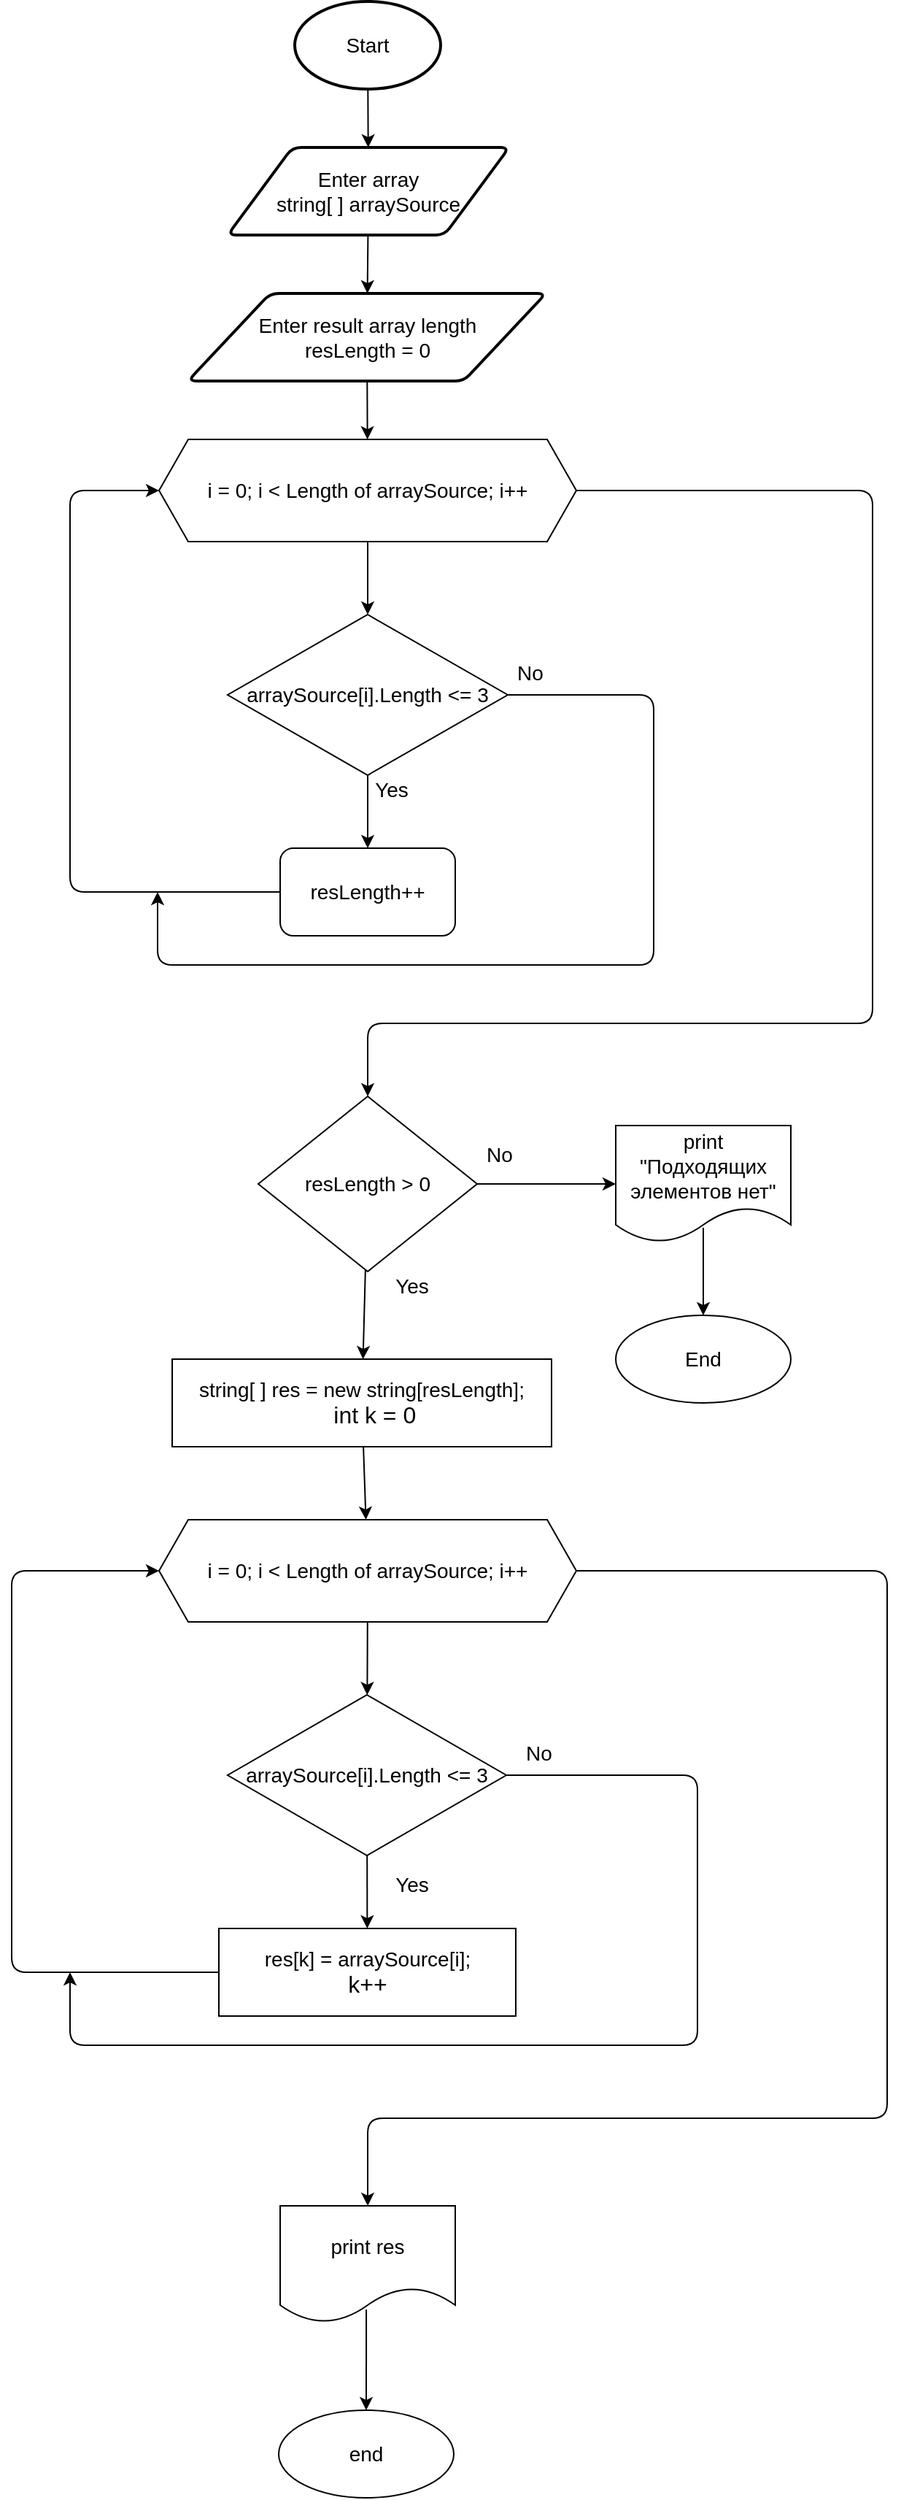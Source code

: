 <mxfile>
    <diagram id="26_h0nHUAMGfWLMJDk0Z" name="Страница 1">
        <mxGraphModel dx="1134" dy="494" grid="1" gridSize="10" guides="1" tooltips="1" connect="1" arrows="1" fold="1" page="1" pageScale="1" pageWidth="827" pageHeight="1169" math="0" shadow="0">
            <root>
                <mxCell id="0"/>
                <mxCell id="1" parent="0"/>
                <mxCell id="8" value="" style="edgeStyle=none;html=1;" edge="1" parent="1" source="2" target="3">
                    <mxGeometry relative="1" as="geometry"/>
                </mxCell>
                <mxCell id="2" value="&lt;font style=&quot;font-size: 14px&quot;&gt;Start&lt;/font&gt;" style="strokeWidth=2;html=1;shape=mxgraph.flowchart.start_1;whiteSpace=wrap;" parent="1" vertex="1">
                    <mxGeometry x="364" y="20" width="100" height="60" as="geometry"/>
                </mxCell>
                <mxCell id="9" value="" style="edgeStyle=none;html=1;" edge="1" parent="1" source="3" target="4">
                    <mxGeometry relative="1" as="geometry"/>
                </mxCell>
                <mxCell id="3" value="&lt;font style=&quot;font-size: 14px&quot;&gt;Enter array&lt;br&gt;string[ ] arraySource&lt;/font&gt;" style="shape=parallelogram;html=1;strokeWidth=2;perimeter=parallelogramPerimeter;whiteSpace=wrap;rounded=1;arcSize=12;size=0.23;" parent="1" vertex="1">
                    <mxGeometry x="318" y="120" width="193" height="60" as="geometry"/>
                </mxCell>
                <mxCell id="18" value="" style="edgeStyle=none;html=1;fontSize=14;" edge="1" parent="1" source="4" target="17">
                    <mxGeometry relative="1" as="geometry"/>
                </mxCell>
                <mxCell id="4" value="&lt;font style=&quot;font-size: 14px&quot;&gt;Enter result array length&lt;br&gt;resLength = 0&lt;/font&gt;" style="shape=parallelogram;html=1;strokeWidth=2;perimeter=parallelogramPerimeter;whiteSpace=wrap;rounded=1;arcSize=12;size=0.23;" parent="1" vertex="1">
                    <mxGeometry x="290.75" y="220" width="245.5" height="60" as="geometry"/>
                </mxCell>
                <mxCell id="22" value="" style="edgeStyle=none;html=1;fontSize=12;" edge="1" parent="1" source="17" target="19">
                    <mxGeometry relative="1" as="geometry"/>
                </mxCell>
                <mxCell id="30" value="" style="edgeStyle=none;html=1;fontSize=14;exitX=1;exitY=0.5;exitDx=0;exitDy=0;entryX=0.5;entryY=0;entryDx=0;entryDy=0;" edge="1" parent="1" source="17" target="29">
                    <mxGeometry relative="1" as="geometry">
                        <Array as="points">
                            <mxPoint x="760" y="355"/>
                            <mxPoint x="760" y="470"/>
                            <mxPoint x="760" y="720"/>
                            <mxPoint x="414" y="720"/>
                        </Array>
                    </mxGeometry>
                </mxCell>
                <mxCell id="17" value="&lt;font style=&quot;font-size: 14px&quot;&gt;i = 0; i &amp;lt; Length of arraySource;&amp;nbsp;i++&lt;/font&gt;" style="shape=hexagon;perimeter=hexagonPerimeter2;whiteSpace=wrap;html=1;fixedSize=1;" vertex="1" parent="1">
                    <mxGeometry x="271" y="320" width="286" height="70" as="geometry"/>
                </mxCell>
                <mxCell id="21" value="" style="edgeStyle=none;html=1;fontSize=12;" edge="1" parent="1" source="19" target="20">
                    <mxGeometry relative="1" as="geometry"/>
                </mxCell>
                <mxCell id="26" value="" style="edgeStyle=none;html=1;fontSize=14;" edge="1" parent="1" source="19">
                    <mxGeometry relative="1" as="geometry">
                        <mxPoint x="270" y="630" as="targetPoint"/>
                        <Array as="points">
                            <mxPoint x="610" y="495"/>
                            <mxPoint x="610" y="680"/>
                            <mxPoint x="270" y="680"/>
                        </Array>
                    </mxGeometry>
                </mxCell>
                <mxCell id="19" value="&lt;font style=&quot;font-size: 14px&quot;&gt;arraySource[i].Length &amp;lt;= 3&lt;/font&gt;" style="rhombus;whiteSpace=wrap;html=1;fontSize=14;" vertex="1" parent="1">
                    <mxGeometry x="318" y="440" width="192" height="110" as="geometry"/>
                </mxCell>
                <mxCell id="20" value="resLength++" style="rounded=1;whiteSpace=wrap;html=1;fontSize=14;" vertex="1" parent="1">
                    <mxGeometry x="354" y="600" width="120" height="60" as="geometry"/>
                </mxCell>
                <mxCell id="23" value="" style="endArrow=classic;html=1;fontSize=14;exitX=0;exitY=0.5;exitDx=0;exitDy=0;entryX=0;entryY=0.5;entryDx=0;entryDy=0;" edge="1" parent="1" source="20" target="17">
                    <mxGeometry width="50" height="50" relative="1" as="geometry">
                        <mxPoint x="350" y="630" as="sourcePoint"/>
                        <mxPoint x="260" y="630" as="targetPoint"/>
                        <Array as="points">
                            <mxPoint x="210" y="630"/>
                            <mxPoint x="210" y="420"/>
                            <mxPoint x="210" y="355"/>
                        </Array>
                    </mxGeometry>
                </mxCell>
                <mxCell id="27" value="No" style="text;html=1;align=center;verticalAlign=middle;resizable=0;points=[];autosize=1;strokeColor=none;fillColor=none;fontSize=14;" vertex="1" parent="1">
                    <mxGeometry x="510" y="470" width="30" height="20" as="geometry"/>
                </mxCell>
                <mxCell id="28" value="Yes" style="text;html=1;align=center;verticalAlign=middle;resizable=0;points=[];autosize=1;strokeColor=none;fillColor=none;fontSize=14;" vertex="1" parent="1">
                    <mxGeometry x="410" y="550" width="40" height="20" as="geometry"/>
                </mxCell>
                <mxCell id="32" value="" style="edgeStyle=none;html=1;fontSize=14;" edge="1" parent="1" source="29" target="31">
                    <mxGeometry relative="1" as="geometry"/>
                </mxCell>
                <mxCell id="37" value="" style="edgeStyle=none;html=1;fontSize=14;" edge="1" parent="1" source="29" target="36">
                    <mxGeometry relative="1" as="geometry"/>
                </mxCell>
                <mxCell id="29" value="&lt;font style=&quot;font-size: 14px&quot;&gt;resLength &amp;gt; 0&lt;/font&gt;" style="rhombus;whiteSpace=wrap;html=1;" vertex="1" parent="1">
                    <mxGeometry x="339" y="770" width="150" height="120" as="geometry"/>
                </mxCell>
                <mxCell id="34" value="" style="edgeStyle=none;html=1;fontSize=14;exitX=0.5;exitY=0.875;exitDx=0;exitDy=0;exitPerimeter=0;" edge="1" parent="1" source="31" target="33">
                    <mxGeometry relative="1" as="geometry">
                        <mxPoint x="644" y="860" as="sourcePoint"/>
                    </mxGeometry>
                </mxCell>
                <mxCell id="31" value="&lt;font style=&quot;font-size: 14px&quot;&gt;print &quot;Подходящих элементов нет&quot;&lt;/font&gt;" style="shape=document;whiteSpace=wrap;html=1;boundedLbl=1;" vertex="1" parent="1">
                    <mxGeometry x="584" y="790" width="120" height="80" as="geometry"/>
                </mxCell>
                <mxCell id="33" value="&lt;font style=&quot;font-size: 14px&quot;&gt;End&lt;/font&gt;" style="ellipse;whiteSpace=wrap;html=1;" vertex="1" parent="1">
                    <mxGeometry x="584" y="920" width="120" height="60" as="geometry"/>
                </mxCell>
                <mxCell id="35" value="No" style="text;html=1;align=center;verticalAlign=middle;resizable=0;points=[];autosize=1;strokeColor=none;fillColor=none;fontSize=14;" vertex="1" parent="1">
                    <mxGeometry x="489" y="800" width="30" height="20" as="geometry"/>
                </mxCell>
                <mxCell id="41" value="" style="edgeStyle=none;html=1;fontSize=14;" edge="1" parent="1" source="36" target="40">
                    <mxGeometry relative="1" as="geometry"/>
                </mxCell>
                <mxCell id="36" value="&lt;div&gt;&lt;font style=&quot;font-size: 14px&quot;&gt;string[ ] res = new string[resLength];&lt;/font&gt;&lt;/div&gt;&lt;div&gt;&lt;font size=&quot;3&quot;&gt;&amp;nbsp; &amp;nbsp; int k = 0&lt;/font&gt;&lt;/div&gt;" style="whiteSpace=wrap;html=1;" vertex="1" parent="1">
                    <mxGeometry x="280" y="950" width="260" height="60" as="geometry"/>
                </mxCell>
                <mxCell id="38" value="Yes" style="text;html=1;align=center;verticalAlign=middle;resizable=0;points=[];autosize=1;strokeColor=none;fillColor=none;fontSize=14;" vertex="1" parent="1">
                    <mxGeometry x="424" y="890" width="40" height="20" as="geometry"/>
                </mxCell>
                <mxCell id="43" value="" style="edgeStyle=none;html=1;fontSize=14;" edge="1" parent="1" source="40" target="42">
                    <mxGeometry relative="1" as="geometry"/>
                </mxCell>
                <mxCell id="53" value="" style="edgeStyle=none;html=1;fontSize=14;" edge="1" parent="1" source="40" target="52">
                    <mxGeometry relative="1" as="geometry">
                        <Array as="points">
                            <mxPoint x="770" y="1095"/>
                            <mxPoint x="770" y="1470"/>
                            <mxPoint x="414" y="1470"/>
                        </Array>
                    </mxGeometry>
                </mxCell>
                <mxCell id="40" value="&lt;span style=&quot;font-size: 14px&quot;&gt;i = 0; i &amp;lt; Length of arraySource&lt;/span&gt;&lt;span style=&quot;font-size: 14px&quot;&gt;;&amp;nbsp;i++&lt;/span&gt;" style="shape=hexagon;perimeter=hexagonPerimeter2;whiteSpace=wrap;html=1;fixedSize=1;" vertex="1" parent="1">
                    <mxGeometry x="271" y="1060" width="286" height="70" as="geometry"/>
                </mxCell>
                <mxCell id="45" value="" style="edgeStyle=none;html=1;fontSize=14;" edge="1" parent="1" source="42" target="44">
                    <mxGeometry relative="1" as="geometry"/>
                </mxCell>
                <mxCell id="49" value="" style="edgeStyle=none;html=1;fontSize=14;" edge="1" parent="1" source="42">
                    <mxGeometry relative="1" as="geometry">
                        <mxPoint x="210" y="1370" as="targetPoint"/>
                        <Array as="points">
                            <mxPoint x="580" y="1235"/>
                            <mxPoint x="640" y="1235"/>
                            <mxPoint x="640" y="1420"/>
                            <mxPoint x="210" y="1420"/>
                        </Array>
                    </mxGeometry>
                </mxCell>
                <mxCell id="42" value="&lt;font style=&quot;font-size: 14px&quot;&gt;arraySource[i].Length &amp;lt;= 3&lt;/font&gt;" style="rhombus;whiteSpace=wrap;html=1;" vertex="1" parent="1">
                    <mxGeometry x="318" y="1180" width="191" height="110" as="geometry"/>
                </mxCell>
                <mxCell id="47" value="" style="edgeStyle=none;html=1;fontSize=14;entryX=0;entryY=0.5;entryDx=0;entryDy=0;" edge="1" parent="1" source="44" target="40">
                    <mxGeometry relative="1" as="geometry">
                        <mxPoint x="270" y="1090" as="targetPoint"/>
                        <Array as="points">
                            <mxPoint x="170" y="1370"/>
                            <mxPoint x="170" y="1095"/>
                        </Array>
                    </mxGeometry>
                </mxCell>
                <mxCell id="44" value="&lt;div&gt;&lt;font style=&quot;font-size: 14px&quot;&gt;res[k] = arraySource[i];&lt;/font&gt;&lt;/div&gt;&lt;div&gt;&lt;span style=&quot;font-size: medium&quot;&gt;k++&lt;/span&gt;&lt;/div&gt;" style="whiteSpace=wrap;html=1;" vertex="1" parent="1">
                    <mxGeometry x="312" y="1340" width="203.5" height="60" as="geometry"/>
                </mxCell>
                <mxCell id="50" value="No" style="text;html=1;align=center;verticalAlign=middle;resizable=0;points=[];autosize=1;strokeColor=none;fillColor=none;fontSize=14;" vertex="1" parent="1">
                    <mxGeometry x="515.5" y="1210" width="30" height="20" as="geometry"/>
                </mxCell>
                <mxCell id="51" value="Yes" style="text;html=1;align=center;verticalAlign=middle;resizable=0;points=[];autosize=1;strokeColor=none;fillColor=none;fontSize=14;" vertex="1" parent="1">
                    <mxGeometry x="424" y="1300" width="40" height="20" as="geometry"/>
                </mxCell>
                <mxCell id="55" value="" style="edgeStyle=none;html=1;fontSize=14;exitX=0.492;exitY=0.888;exitDx=0;exitDy=0;exitPerimeter=0;" edge="1" parent="1" source="52" target="54">
                    <mxGeometry relative="1" as="geometry"/>
                </mxCell>
                <mxCell id="52" value="&lt;font style=&quot;font-size: 14px&quot;&gt;print res&lt;/font&gt;" style="shape=document;whiteSpace=wrap;html=1;boundedLbl=1;" vertex="1" parent="1">
                    <mxGeometry x="354" y="1530" width="120" height="80" as="geometry"/>
                </mxCell>
                <mxCell id="54" value="&lt;font style=&quot;font-size: 14px&quot;&gt;end&lt;/font&gt;" style="ellipse;whiteSpace=wrap;html=1;" vertex="1" parent="1">
                    <mxGeometry x="353" y="1670" width="120" height="60" as="geometry"/>
                </mxCell>
            </root>
        </mxGraphModel>
    </diagram>
</mxfile>